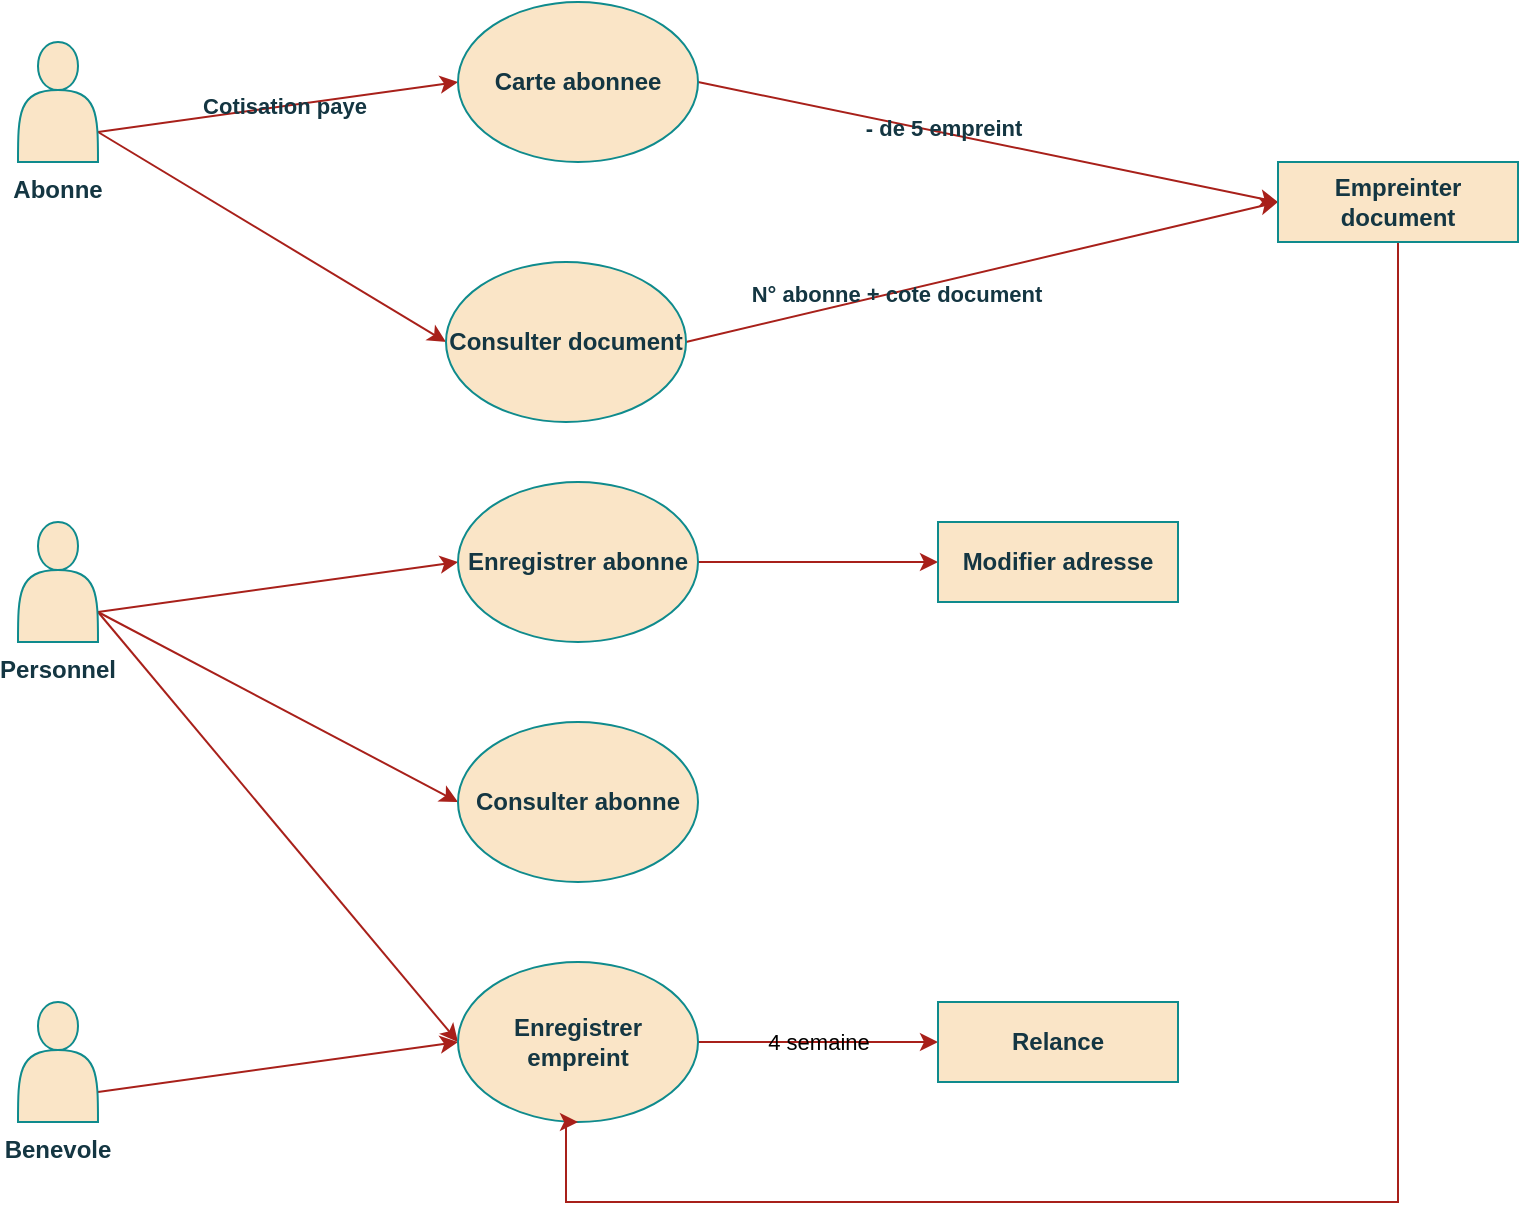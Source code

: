 <mxfile version="24.4.9" type="device">
  <diagram name="Page-1" id="Y0nVm9wQrHd8LL00vwKS">
    <mxGraphModel dx="1434" dy="677" grid="1" gridSize="10" guides="1" tooltips="1" connect="1" arrows="1" fold="1" page="1" pageScale="1" pageWidth="120" pageHeight="120" background="none" math="0" shadow="0">
      <root>
        <object label="" id="0">
          <mxCell />
        </object>
        <mxCell id="1" parent="0" />
        <mxCell id="oQ2IxoltNnA1zzrH1Bn4-7" value="&lt;div&gt;&lt;br&gt;&lt;/div&gt;" style="rounded=0;orthogonalLoop=1;jettySize=auto;html=1;entryX=0;entryY=0.5;entryDx=0;entryDy=0;entryPerimeter=0;labelBackgroundColor=none;fontColor=default;strokeColor=#A8201A;exitX=1;exitY=0.5;exitDx=0;exitDy=0;" parent="1" source="oQ2IxoltNnA1zzrH1Bn4-22" edge="1" target="oQ2IxoltNnA1zzrH1Bn4-29">
          <mxGeometry x="-1" y="-212" relative="1" as="geometry">
            <mxPoint x="700" y="160" as="targetPoint" />
            <mxPoint x="-193" y="-99" as="offset" />
          </mxGeometry>
        </mxCell>
        <mxCell id="oQ2IxoltNnA1zzrH1Bn4-26" value="&lt;div&gt;&lt;b&gt;&amp;nbsp;- de 5 empreint&lt;br&gt;&lt;/b&gt;&lt;/div&gt;" style="edgeLabel;html=1;align=center;verticalAlign=middle;resizable=0;points=[];labelBackgroundColor=none;fontColor=#143642;" parent="oQ2IxoltNnA1zzrH1Bn4-7" vertex="1" connectable="0">
          <mxGeometry x="-0.169" y="2" relative="1" as="geometry">
            <mxPoint as="offset" />
          </mxGeometry>
        </mxCell>
        <mxCell id="oQ2IxoltNnA1zzrH1Bn4-10" style="edgeStyle=none;rounded=0;orthogonalLoop=1;jettySize=auto;html=1;entryX=0;entryY=0.5;entryDx=0;entryDy=0;labelBackgroundColor=none;fontColor=default;strokeColor=#A8201A;exitX=1;exitY=0.75;exitDx=0;exitDy=0;" parent="1" source="1XJ19R3qaZuqNswEd7Aj-3" target="oQ2IxoltNnA1zzrH1Bn4-9" edge="1">
          <mxGeometry relative="1" as="geometry">
            <mxPoint x="105" y="90" as="sourcePoint" />
          </mxGeometry>
        </mxCell>
        <mxCell id="oQ2IxoltNnA1zzrH1Bn4-5" style="edgeStyle=none;rounded=0;orthogonalLoop=1;jettySize=auto;html=1;entryX=0;entryY=0.5;entryDx=0;entryDy=0;labelBackgroundColor=none;fontColor=default;strokeColor=#A8201A;exitX=1;exitY=0.75;exitDx=0;exitDy=0;" parent="1" source="1XJ19R3qaZuqNswEd7Aj-4" target="oQ2IxoltNnA1zzrH1Bn4-3" edge="1">
          <mxGeometry relative="1" as="geometry">
            <mxPoint x="100" y="340" as="sourcePoint" />
            <mxPoint x="316" y="347" as="targetPoint" />
            <Array as="points" />
          </mxGeometry>
        </mxCell>
        <mxCell id="oQ2IxoltNnA1zzrH1Bn4-15" style="edgeStyle=none;rounded=0;orthogonalLoop=1;jettySize=auto;html=1;entryX=0;entryY=0.5;entryDx=0;entryDy=0;labelBackgroundColor=none;fontColor=default;strokeColor=#A8201A;exitX=1;exitY=0.75;exitDx=0;exitDy=0;" parent="1" source="1XJ19R3qaZuqNswEd7Aj-4" edge="1" target="oQ2IxoltNnA1zzrH1Bn4-13">
          <mxGeometry relative="1" as="geometry">
            <mxPoint x="310" y="540" as="targetPoint" />
            <mxPoint x="130" y="320" as="sourcePoint" />
          </mxGeometry>
        </mxCell>
        <mxCell id="oQ2IxoltNnA1zzrH1Bn4-21" style="edgeStyle=none;rounded=0;orthogonalLoop=1;jettySize=auto;html=1;entryX=0;entryY=0.5;entryDx=0;entryDy=0;labelBackgroundColor=none;fontColor=default;strokeColor=#A8201A;exitX=1;exitY=0.75;exitDx=0;exitDy=0;" parent="1" source="1XJ19R3qaZuqNswEd7Aj-4" target="oQ2IxoltNnA1zzrH1Bn4-20" edge="1">
          <mxGeometry relative="1" as="geometry">
            <mxPoint x="150" y="290" as="sourcePoint" />
          </mxGeometry>
        </mxCell>
        <mxCell id="oQ2IxoltNnA1zzrH1Bn4-33" value="" style="edgeStyle=none;rounded=0;orthogonalLoop=1;jettySize=auto;html=1;entryX=0;entryY=0.5;entryDx=0;entryDy=0;labelBackgroundColor=none;fontColor=default;strokeColor=#A8201A;exitX=1;exitY=0.5;exitDx=0;exitDy=0;" parent="1" source="oQ2IxoltNnA1zzrH1Bn4-3" target="oQ2IxoltNnA1zzrH1Bn4-32" edge="1">
          <mxGeometry relative="1" as="geometry">
            <mxPoint x="490" y="320" as="targetPoint" />
          </mxGeometry>
        </mxCell>
        <mxCell id="oQ2IxoltNnA1zzrH1Bn4-3" value="&lt;b&gt;Enregistrer abonne&lt;/b&gt;" style="ellipse;whiteSpace=wrap;html=1;labelBackgroundColor=none;fillColor=#FAE5C7;strokeColor=#0F8B8D;fontColor=#143642;" parent="1" vertex="1">
          <mxGeometry x="300" y="280" width="120" height="80" as="geometry" />
        </mxCell>
        <mxCell id="oQ2IxoltNnA1zzrH1Bn4-30" style="edgeStyle=none;rounded=0;orthogonalLoop=1;jettySize=auto;html=1;entryX=0;entryY=0.5;entryDx=0;entryDy=0;labelBackgroundColor=none;fontColor=default;strokeColor=#A8201A;exitX=1;exitY=0.5;exitDx=0;exitDy=0;" parent="1" source="oQ2IxoltNnA1zzrH1Bn4-9" target="oQ2IxoltNnA1zzrH1Bn4-29" edge="1">
          <mxGeometry relative="1" as="geometry" />
        </mxCell>
        <mxCell id="oQ2IxoltNnA1zzrH1Bn4-31" value="&lt;b&gt;N° abonne + cote document&lt;/b&gt;" style="edgeLabel;html=1;align=center;verticalAlign=middle;resizable=0;points=[];labelBackgroundColor=none;fontColor=#143642;" parent="oQ2IxoltNnA1zzrH1Bn4-30" vertex="1" connectable="0">
          <mxGeometry x="-0.293" y="-1" relative="1" as="geometry">
            <mxPoint as="offset" />
          </mxGeometry>
        </mxCell>
        <mxCell id="oQ2IxoltNnA1zzrH1Bn4-9" value="&lt;div&gt;&lt;b&gt;Consulter document&lt;/b&gt;&lt;/div&gt;" style="ellipse;whiteSpace=wrap;html=1;labelBackgroundColor=none;fillColor=#FAE5C7;strokeColor=#0F8B8D;fontColor=#143642;" parent="1" vertex="1">
          <mxGeometry x="294" y="170" width="120" height="80" as="geometry" />
        </mxCell>
        <mxCell id="oQ2IxoltNnA1zzrH1Bn4-14" style="edgeStyle=none;rounded=0;orthogonalLoop=1;jettySize=auto;html=1;entryX=0;entryY=0.5;entryDx=0;entryDy=0;labelBackgroundColor=none;fontColor=default;strokeColor=#A8201A;exitX=1;exitY=0.75;exitDx=0;exitDy=0;" parent="1" source="1XJ19R3qaZuqNswEd7Aj-5" target="oQ2IxoltNnA1zzrH1Bn4-13" edge="1">
          <mxGeometry relative="1" as="geometry">
            <mxPoint x="105" y="570" as="sourcePoint" />
          </mxGeometry>
        </mxCell>
        <mxCell id="oQ2IxoltNnA1zzrH1Bn4-19" value="4 semaine" style="edgeStyle=none;rounded=0;orthogonalLoop=1;jettySize=auto;html=1;entryX=0;entryY=0.5;entryDx=0;entryDy=0;labelBackgroundColor=none;fontColor=default;strokeColor=#A8201A;exitX=1;exitY=0.5;exitDx=0;exitDy=0;" parent="1" source="oQ2IxoltNnA1zzrH1Bn4-13" target="oQ2IxoltNnA1zzrH1Bn4-18" edge="1">
          <mxGeometry relative="1" as="geometry" />
        </mxCell>
        <mxCell id="oQ2IxoltNnA1zzrH1Bn4-13" value="&lt;div&gt;&lt;b&gt;Enregistrer empreint&lt;/b&gt;&lt;/div&gt;" style="ellipse;whiteSpace=wrap;html=1;labelBackgroundColor=none;fillColor=#FAE5C7;strokeColor=#0F8B8D;fontColor=#143642;" parent="1" vertex="1">
          <mxGeometry x="300" y="520" width="120" height="80" as="geometry" />
        </mxCell>
        <mxCell id="oQ2IxoltNnA1zzrH1Bn4-18" value="&lt;b&gt;Relance&lt;/b&gt;" style="rounded=0;whiteSpace=wrap;html=1;labelBackgroundColor=none;fillColor=#FAE5C7;strokeColor=#0F8B8D;fontColor=#143642;" parent="1" vertex="1">
          <mxGeometry x="540" y="540" width="120" height="40" as="geometry" />
        </mxCell>
        <mxCell id="oQ2IxoltNnA1zzrH1Bn4-20" value="&lt;b&gt;Consulter abonne&lt;/b&gt;" style="ellipse;whiteSpace=wrap;html=1;labelBackgroundColor=none;fillColor=#FAE5C7;strokeColor=#0F8B8D;fontColor=#143642;" parent="1" vertex="1">
          <mxGeometry x="300" y="400" width="120" height="80" as="geometry" />
        </mxCell>
        <mxCell id="oQ2IxoltNnA1zzrH1Bn4-23" value="" style="edgeStyle=none;rounded=0;orthogonalLoop=1;jettySize=auto;html=1;labelBackgroundColor=none;fontColor=default;strokeColor=#A8201A;exitX=1;exitY=0.75;exitDx=0;exitDy=0;entryX=0;entryY=0.5;entryDx=0;entryDy=0;entryPerimeter=0;" parent="1" source="1XJ19R3qaZuqNswEd7Aj-3" target="oQ2IxoltNnA1zzrH1Bn4-22" edge="1">
          <mxGeometry relative="1" as="geometry">
            <mxPoint x="105" y="90" as="sourcePoint" />
            <mxPoint x="370" y="64" as="targetPoint" />
          </mxGeometry>
        </mxCell>
        <mxCell id="oQ2IxoltNnA1zzrH1Bn4-27" value="&lt;div&gt;&lt;b&gt;Cotisation paye&lt;/b&gt;&lt;/div&gt;" style="edgeLabel;html=1;align=center;verticalAlign=middle;resizable=0;points=[];labelBackgroundColor=none;fontColor=#143642;" parent="oQ2IxoltNnA1zzrH1Bn4-23" vertex="1" connectable="0">
          <mxGeometry x="-0.149" y="1" relative="1" as="geometry">
            <mxPoint x="16" y="-2" as="offset" />
          </mxGeometry>
        </mxCell>
        <mxCell id="oQ2IxoltNnA1zzrH1Bn4-22" value="&lt;div&gt;&lt;b&gt;Carte abonnee&lt;/b&gt;&lt;/div&gt;" style="ellipse;whiteSpace=wrap;html=1;labelBackgroundColor=none;fillColor=#FAE5C7;strokeColor=#0F8B8D;fontColor=#143642;" parent="1" vertex="1">
          <mxGeometry x="300" y="40" width="120" height="80" as="geometry" />
        </mxCell>
        <mxCell id="oQ2IxoltNnA1zzrH1Bn4-34" style="edgeStyle=orthogonalEdgeStyle;rounded=0;orthogonalLoop=1;jettySize=auto;html=1;entryX=0.5;entryY=1;entryDx=0;entryDy=0;labelBackgroundColor=none;fontColor=default;strokeColor=#A8201A;exitX=0.5;exitY=1;exitDx=0;exitDy=0;" parent="1" source="oQ2IxoltNnA1zzrH1Bn4-29" target="oQ2IxoltNnA1zzrH1Bn4-13" edge="1">
          <mxGeometry relative="1" as="geometry">
            <mxPoint x="740" y="690" as="targetPoint" />
            <Array as="points">
              <mxPoint x="770" y="640" />
              <mxPoint x="354" y="640" />
              <mxPoint x="354" y="600" />
            </Array>
          </mxGeometry>
        </mxCell>
        <mxCell id="oQ2IxoltNnA1zzrH1Bn4-29" value="&lt;b&gt;Empreinter document&lt;/b&gt;" style="rounded=0;whiteSpace=wrap;html=1;glass=0;shadow=0;fontStyle=0;textShadow=0;labelBackgroundColor=none;fillColor=#FAE5C7;strokeColor=#0F8B8D;fontColor=#143642;" parent="1" vertex="1">
          <mxGeometry x="710" y="120" width="120" height="40" as="geometry" />
        </mxCell>
        <mxCell id="oQ2IxoltNnA1zzrH1Bn4-32" value="&lt;b&gt;Modifier adresse&lt;/b&gt;" style="whiteSpace=wrap;html=1;labelBackgroundColor=none;fillColor=#FAE5C7;strokeColor=#0F8B8D;fontColor=#143642;" parent="1" vertex="1">
          <mxGeometry x="540" y="300" width="120" height="40" as="geometry" />
        </mxCell>
        <mxCell id="1XJ19R3qaZuqNswEd7Aj-3" value="&lt;span&gt;Abonne&lt;br&gt;&lt;/span&gt;" style="shape=actor;whiteSpace=wrap;html=1;strokeColor=#0F8B8D;fontColor=#143642;fillColor=#FAE5C7;fontStyle=1;labelPosition=center;verticalLabelPosition=bottom;align=center;verticalAlign=top;" vertex="1" parent="1">
          <mxGeometry x="80" y="60" width="40" height="60" as="geometry" />
        </mxCell>
        <mxCell id="1XJ19R3qaZuqNswEd7Aj-4" value="&lt;div&gt;Personnel&lt;/div&gt;&lt;div&gt;&lt;br&gt;&lt;/div&gt;" style="shape=actor;whiteSpace=wrap;html=1;strokeColor=#0F8B8D;fontColor=#143642;fillColor=#FAE5C7;fontStyle=1;labelPosition=center;verticalLabelPosition=bottom;align=center;verticalAlign=top;" vertex="1" parent="1">
          <mxGeometry x="80" y="300" width="40" height="60" as="geometry" />
        </mxCell>
        <mxCell id="1XJ19R3qaZuqNswEd7Aj-5" value="Benevole" style="shape=actor;whiteSpace=wrap;html=1;strokeColor=#0F8B8D;fontColor=#143642;fillColor=#FAE5C7;fontStyle=1;labelPosition=center;verticalLabelPosition=bottom;align=center;verticalAlign=top;" vertex="1" parent="1">
          <mxGeometry x="80" y="540" width="40" height="60" as="geometry" />
        </mxCell>
      </root>
    </mxGraphModel>
  </diagram>
</mxfile>
